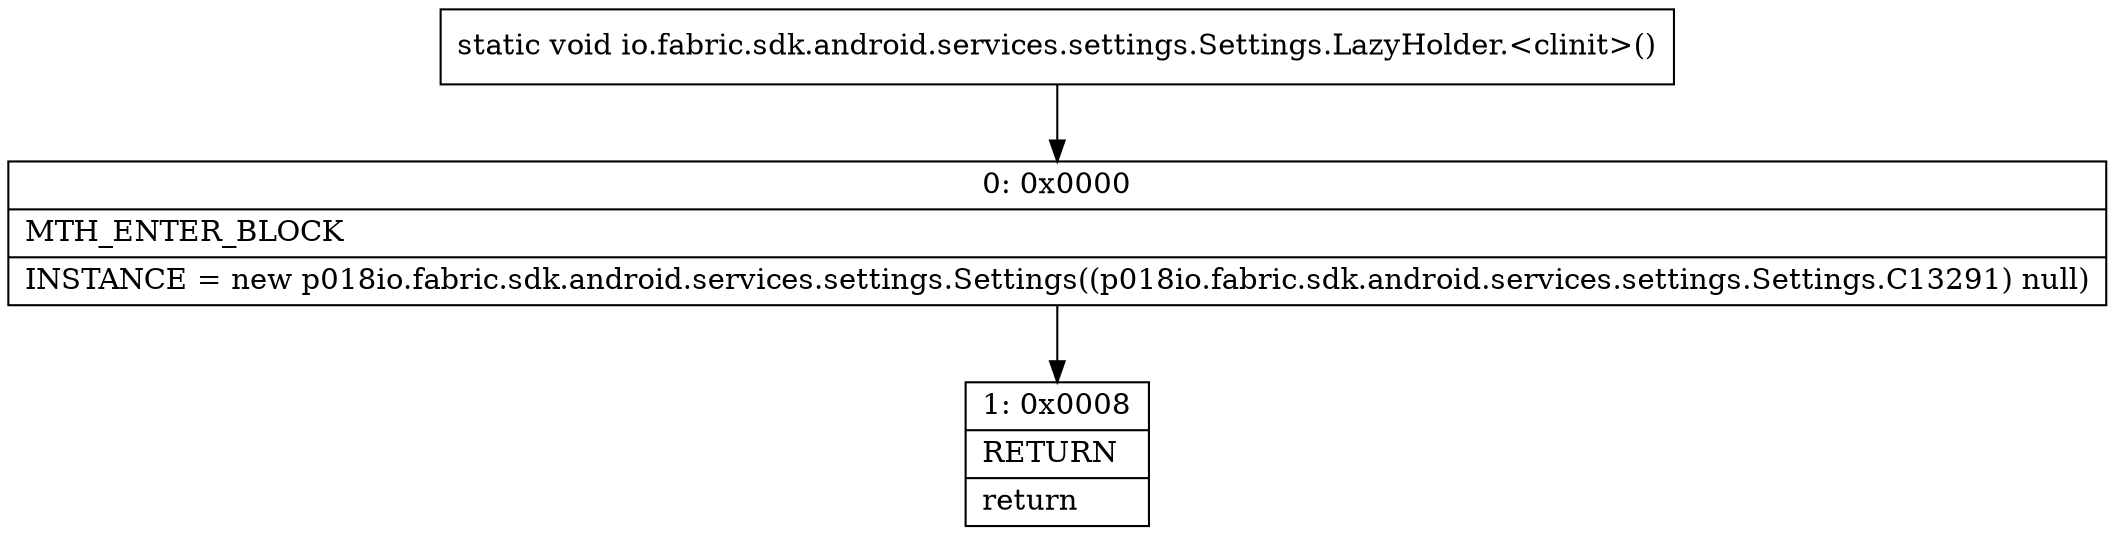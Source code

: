 digraph "CFG forio.fabric.sdk.android.services.settings.Settings.LazyHolder.\<clinit\>()V" {
Node_0 [shape=record,label="{0\:\ 0x0000|MTH_ENTER_BLOCK\l|INSTANCE = new p018io.fabric.sdk.android.services.settings.Settings((p018io.fabric.sdk.android.services.settings.Settings.C13291) null)\l}"];
Node_1 [shape=record,label="{1\:\ 0x0008|RETURN\l|return\l}"];
MethodNode[shape=record,label="{static void io.fabric.sdk.android.services.settings.Settings.LazyHolder.\<clinit\>() }"];
MethodNode -> Node_0;
Node_0 -> Node_1;
}

